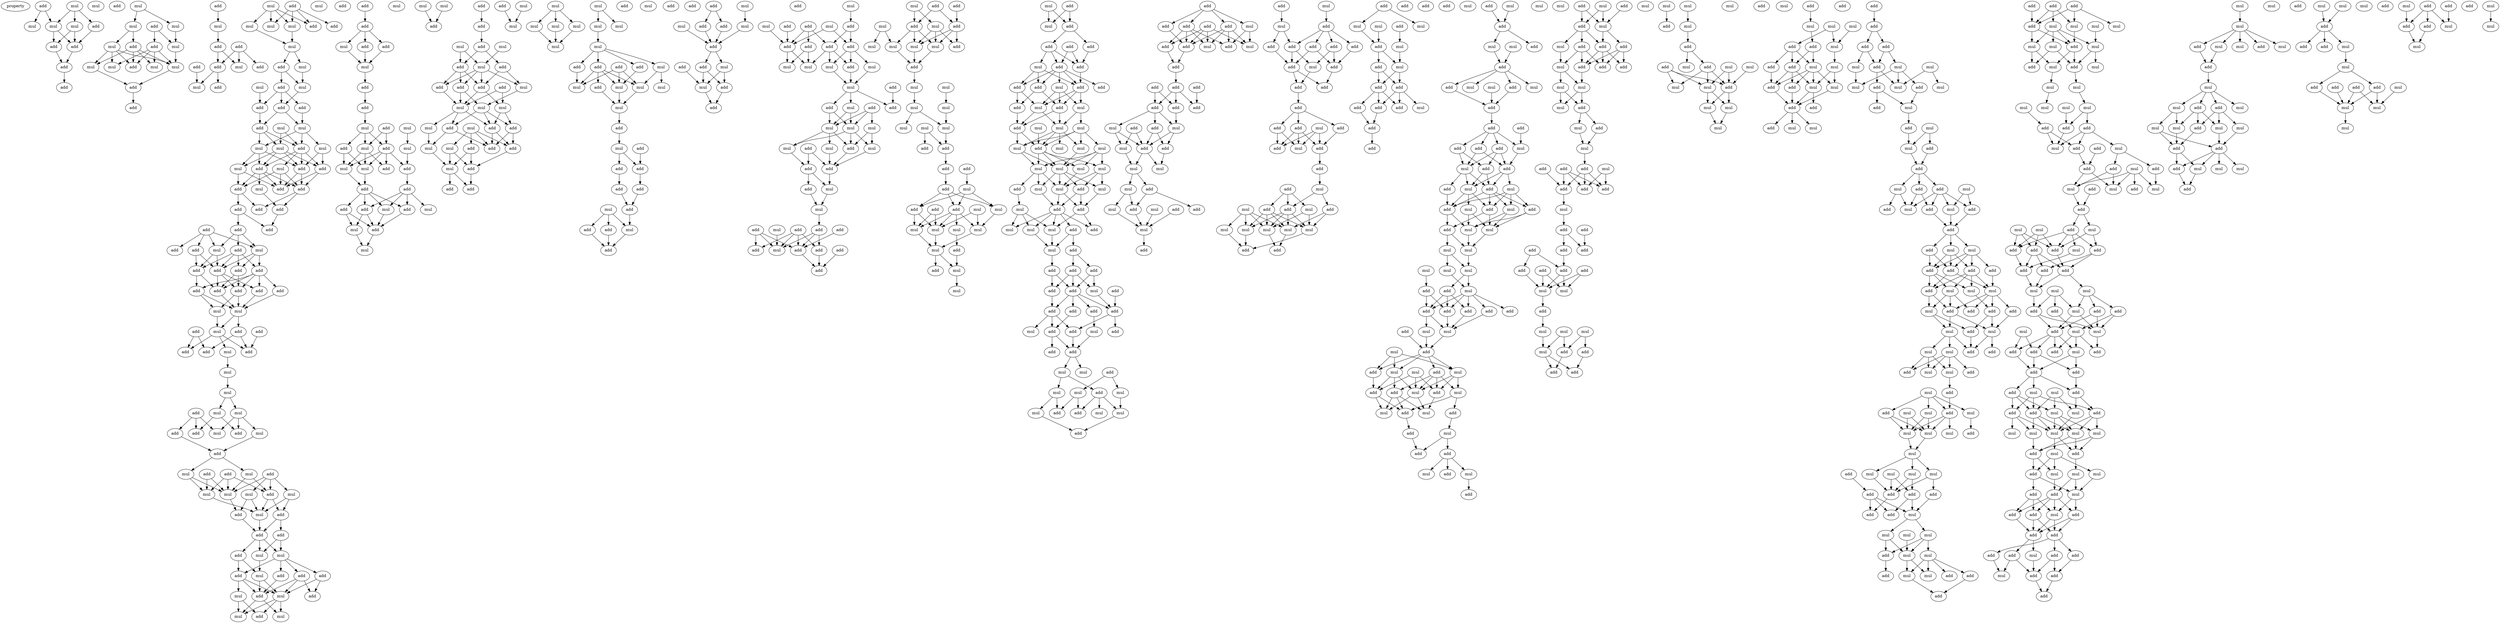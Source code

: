 digraph {
    node [fontcolor=black]
    property [mul=2,lf=1.8]
    0 [ label = add ];
    1 [ label = mul ];
    2 [ label = mul ];
    3 [ label = mul ];
    4 [ label = add ];
    5 [ label = mul ];
    6 [ label = mul ];
    7 [ label = add ];
    8 [ label = add ];
    9 [ label = add ];
    10 [ label = add ];
    11 [ label = add ];
    12 [ label = mul ];
    13 [ label = mul ];
    14 [ label = mul ];
    15 [ label = add ];
    16 [ label = mul ];
    17 [ label = add ];
    18 [ label = mul ];
    19 [ label = add ];
    20 [ label = mul ];
    21 [ label = mul ];
    22 [ label = mul ];
    23 [ label = add ];
    24 [ label = mul ];
    25 [ label = add ];
    26 [ label = add ];
    27 [ label = add ];
    28 [ label = mul ];
    29 [ label = add ];
    30 [ label = add ];
    31 [ label = add ];
    32 [ label = add ];
    33 [ label = add ];
    34 [ label = mul ];
    35 [ label = mul ];
    36 [ label = add ];
    37 [ label = mul ];
    38 [ label = add ];
    39 [ label = mul ];
    40 [ label = mul ];
    41 [ label = mul ];
    42 [ label = add ];
    43 [ label = add ];
    44 [ label = mul ];
    45 [ label = mul ];
    46 [ label = mul ];
    47 [ label = add ];
    48 [ label = add ];
    49 [ label = mul ];
    50 [ label = mul ];
    51 [ label = add ];
    52 [ label = add ];
    53 [ label = add ];
    54 [ label = add ];
    55 [ label = mul ];
    56 [ label = mul ];
    57 [ label = mul ];
    58 [ label = add ];
    59 [ label = mul ];
    60 [ label = mul ];
    61 [ label = mul ];
    62 [ label = add ];
    63 [ label = add ];
    64 [ label = add ];
    65 [ label = mul ];
    66 [ label = mul ];
    67 [ label = add ];
    68 [ label = add ];
    69 [ label = add ];
    70 [ label = add ];
    71 [ label = add ];
    72 [ label = add ];
    73 [ label = add ];
    74 [ label = add ];
    75 [ label = add ];
    76 [ label = mul ];
    77 [ label = mul ];
    78 [ label = add ];
    79 [ label = add ];
    80 [ label = add ];
    81 [ label = add ];
    82 [ label = add ];
    83 [ label = add ];
    84 [ label = add ];
    85 [ label = add ];
    86 [ label = add ];
    87 [ label = add ];
    88 [ label = add ];
    89 [ label = add ];
    90 [ label = mul ];
    91 [ label = mul ];
    92 [ label = mul ];
    93 [ label = add ];
    94 [ label = add ];
    95 [ label = add ];
    96 [ label = add ];
    97 [ label = add ];
    98 [ label = add ];
    99 [ label = mul ];
    100 [ label = mul ];
    101 [ label = mul ];
    102 [ label = add ];
    103 [ label = add ];
    104 [ label = mul ];
    105 [ label = mul ];
    106 [ label = add ];
    107 [ label = add ];
    108 [ label = mul ];
    109 [ label = add ];
    110 [ label = mul ];
    111 [ label = add ];
    112 [ label = add ];
    113 [ label = mul ];
    114 [ label = mul ];
    115 [ label = add ];
    116 [ label = add ];
    117 [ label = mul ];
    118 [ label = add ];
    119 [ label = mul ];
    120 [ label = mul ];
    121 [ label = mul ];
    122 [ label = add ];
    123 [ label = add ];
    124 [ label = mul ];
    125 [ label = add ];
    126 [ label = add ];
    127 [ label = mul ];
    128 [ label = add ];
    129 [ label = mul ];
    130 [ label = add ];
    131 [ label = add ];
    132 [ label = mul ];
    133 [ label = add ];
    134 [ label = add ];
    135 [ label = add ];
    136 [ label = mul ];
    137 [ label = add ];
    138 [ label = mul ];
    139 [ label = mul ];
    140 [ label = mul ];
    141 [ label = add ];
    142 [ label = add ];
    143 [ label = add ];
    144 [ label = mul ];
    145 [ label = add ];
    146 [ label = add ];
    147 [ label = mul ];
    148 [ label = add ];
    149 [ label = add ];
    150 [ label = add ];
    151 [ label = mul ];
    152 [ label = mul ];
    153 [ label = mul ];
    154 [ label = add ];
    155 [ label = add ];
    156 [ label = mul ];
    157 [ label = mul ];
    158 [ label = add ];
    159 [ label = mul ];
    160 [ label = add ];
    161 [ label = mul ];
    162 [ label = add ];
    163 [ label = add ];
    164 [ label = mul ];
    165 [ label = add ];
    166 [ label = add ];
    167 [ label = mul ];
    168 [ label = add ];
    169 [ label = mul ];
    170 [ label = add ];
    171 [ label = mul ];
    172 [ label = mul ];
    173 [ label = mul ];
    174 [ label = add ];
    175 [ label = add ];
    176 [ label = add ];
    177 [ label = add ];
    178 [ label = mul ];
    179 [ label = mul ];
    180 [ label = mul ];
    181 [ label = add ];
    182 [ label = add ];
    183 [ label = add ];
    184 [ label = add ];
    185 [ label = mul ];
    186 [ label = add ];
    187 [ label = add ];
    188 [ label = mul ];
    189 [ label = mul ];
    190 [ label = mul ];
    191 [ label = add ];
    192 [ label = mul ];
    193 [ label = add ];
    194 [ label = mul ];
    195 [ label = add ];
    196 [ label = mul ];
    197 [ label = add ];
    198 [ label = mul ];
    199 [ label = add ];
    200 [ label = add ];
    201 [ label = mul ];
    202 [ label = add ];
    203 [ label = add ];
    204 [ label = add ];
    205 [ label = mul ];
    206 [ label = add ];
    207 [ label = mul ];
    208 [ label = mul ];
    209 [ label = mul ];
    210 [ label = mul ];
    211 [ label = mul ];
    212 [ label = mul ];
    213 [ label = mul ];
    214 [ label = mul ];
    215 [ label = mul ];
    216 [ label = mul ];
    217 [ label = add ];
    218 [ label = mul ];
    219 [ label = add ];
    220 [ label = add ];
    221 [ label = add ];
    222 [ label = add ];
    223 [ label = mul ];
    224 [ label = mul ];
    225 [ label = mul ];
    226 [ label = mul ];
    227 [ label = mul ];
    228 [ label = add ];
    229 [ label = add ];
    230 [ label = mul ];
    231 [ label = add ];
    232 [ label = mul ];
    233 [ label = add ];
    234 [ label = add ];
    235 [ label = add ];
    236 [ label = add ];
    237 [ label = add ];
    238 [ label = add ];
    239 [ label = add ];
    240 [ label = mul ];
    241 [ label = add ];
    242 [ label = mul ];
    243 [ label = add ];
    244 [ label = add ];
    245 [ label = mul ];
    246 [ label = add ];
    247 [ label = mul ];
    248 [ label = add ];
    249 [ label = mul ];
    250 [ label = add ];
    251 [ label = add ];
    252 [ label = add ];
    253 [ label = add ];
    254 [ label = add ];
    255 [ label = mul ];
    256 [ label = mul ];
    257 [ label = add ];
    258 [ label = add ];
    259 [ label = mul ];
    260 [ label = mul ];
    261 [ label = add ];
    262 [ label = add ];
    263 [ label = add ];
    264 [ label = mul ];
    265 [ label = add ];
    266 [ label = add ];
    267 [ label = add ];
    268 [ label = add ];
    269 [ label = mul ];
    270 [ label = mul ];
    271 [ label = mul ];
    272 [ label = mul ];
    273 [ label = add ];
    274 [ label = mul ];
    275 [ label = add ];
    276 [ label = add ];
    277 [ label = add ];
    278 [ label = add ];
    279 [ label = mul ];
    280 [ label = mul ];
    281 [ label = mul ];
    282 [ label = mul ];
    283 [ label = mul ];
    284 [ label = add ];
    285 [ label = mul ];
    286 [ label = add ];
    287 [ label = mul ];
    288 [ label = add ];
    289 [ label = add ];
    290 [ label = add ];
    291 [ label = mul ];
    292 [ label = mul ];
    293 [ label = add ];
    294 [ label = add ];
    295 [ label = add ];
    296 [ label = mul ];
    297 [ label = add ];
    298 [ label = mul ];
    299 [ label = add ];
    300 [ label = add ];
    301 [ label = add ];
    302 [ label = add ];
    303 [ label = add ];
    304 [ label = mul ];
    305 [ label = add ];
    306 [ label = add ];
    307 [ label = mul ];
    308 [ label = mul ];
    309 [ label = add ];
    310 [ label = add ];
    311 [ label = mul ];
    312 [ label = mul ];
    313 [ label = add ];
    314 [ label = mul ];
    315 [ label = mul ];
    316 [ label = add ];
    317 [ label = mul ];
    318 [ label = mul ];
    319 [ label = mul ];
    320 [ label = mul ];
    321 [ label = mul ];
    322 [ label = mul ];
    323 [ label = mul ];
    324 [ label = add ];
    325 [ label = add ];
    326 [ label = add ];
    327 [ label = add ];
    328 [ label = add ];
    329 [ label = mul ];
    330 [ label = add ];
    331 [ label = add ];
    332 [ label = mul ];
    333 [ label = add ];
    334 [ label = mul ];
    335 [ label = mul ];
    336 [ label = mul ];
    337 [ label = mul ];
    338 [ label = mul ];
    339 [ label = mul ];
    340 [ label = add ];
    341 [ label = mul ];
    342 [ label = add ];
    343 [ label = add ];
    344 [ label = mul ];
    345 [ label = mul ];
    346 [ label = mul ];
    347 [ label = add ];
    348 [ label = add ];
    349 [ label = add ];
    350 [ label = add ];
    351 [ label = add ];
    352 [ label = add ];
    353 [ label = mul ];
    354 [ label = add ];
    355 [ label = mul ];
    356 [ label = add ];
    357 [ label = add ];
    358 [ label = add ];
    359 [ label = add ];
    360 [ label = mul ];
    361 [ label = mul ];
    362 [ label = add ];
    363 [ label = mul ];
    364 [ label = add ];
    365 [ label = mul ];
    366 [ label = mul ];
    367 [ label = mul ];
    368 [ label = mul ];
    369 [ label = mul ];
    370 [ label = mul ];
    371 [ label = add ];
    372 [ label = mul ];
    373 [ label = mul ];
    374 [ label = mul ];
    375 [ label = mul ];
    376 [ label = add ];
    377 [ label = add ];
    378 [ label = mul ];
    379 [ label = mul ];
    380 [ label = mul ];
    381 [ label = add ];
    382 [ label = add ];
    383 [ label = mul ];
    384 [ label = add ];
    385 [ label = mul ];
    386 [ label = mul ];
    387 [ label = mul ];
    388 [ label = add ];
    389 [ label = mul ];
    390 [ label = add ];
    391 [ label = add ];
    392 [ label = add ];
    393 [ label = add ];
    394 [ label = mul ];
    395 [ label = add ];
    396 [ label = add ];
    397 [ label = add ];
    398 [ label = add ];
    399 [ label = add ];
    400 [ label = add ];
    401 [ label = add ];
    402 [ label = mul ];
    403 [ label = add ];
    404 [ label = add ];
    405 [ label = add ];
    406 [ label = mul ];
    407 [ label = add ];
    408 [ label = add ];
    409 [ label = mul ];
    410 [ label = mul ];
    411 [ label = add ];
    412 [ label = add ];
    413 [ label = mul ];
    414 [ label = mul ];
    415 [ label = mul ];
    416 [ label = mul ];
    417 [ label = mul ];
    418 [ label = add ];
    419 [ label = mul ];
    420 [ label = add ];
    421 [ label = add ];
    422 [ label = add ];
    423 [ label = add ];
    424 [ label = add ];
    425 [ label = add ];
    426 [ label = add ];
    427 [ label = mul ];
    428 [ label = add ];
    429 [ label = add ];
    430 [ label = mul ];
    431 [ label = add ];
    432 [ label = mul ];
    433 [ label = add ];
    434 [ label = add ];
    435 [ label = add ];
    436 [ label = add ];
    437 [ label = add ];
    438 [ label = add ];
    439 [ label = add ];
    440 [ label = mul ];
    441 [ label = add ];
    442 [ label = add ];
    443 [ label = mul ];
    444 [ label = mul ];
    445 [ label = add ];
    446 [ label = add ];
    447 [ label = mul ];
    448 [ label = mul ];
    449 [ label = mul ];
    450 [ label = add ];
    451 [ label = mul ];
    452 [ label = add ];
    453 [ label = mul ];
    454 [ label = add ];
    455 [ label = add ];
    456 [ label = mul ];
    457 [ label = add ];
    458 [ label = mul ];
    459 [ label = add ];
    460 [ label = add ];
    461 [ label = mul ];
    462 [ label = add ];
    463 [ label = add ];
    464 [ label = add ];
    465 [ label = add ];
    466 [ label = add ];
    467 [ label = add ];
    468 [ label = mul ];
    469 [ label = add ];
    470 [ label = add ];
    471 [ label = add ];
    472 [ label = add ];
    473 [ label = mul ];
    474 [ label = add ];
    475 [ label = add ];
    476 [ label = add ];
    477 [ label = add ];
    478 [ label = add ];
    479 [ label = mul ];
    480 [ label = add ];
    481 [ label = add ];
    482 [ label = mul ];
    483 [ label = mul ];
    484 [ label = add ];
    485 [ label = add ];
    486 [ label = add ];
    487 [ label = mul ];
    488 [ label = mul ];
    489 [ label = mul ];
    490 [ label = mul ];
    491 [ label = mul ];
    492 [ label = mul ];
    493 [ label = add ];
    494 [ label = add ];
    495 [ label = add ];
    496 [ label = add ];
    497 [ label = mul ];
    498 [ label = mul ];
    499 [ label = mul ];
    500 [ label = add ];
    501 [ label = mul ];
    502 [ label = add ];
    503 [ label = add ];
    504 [ label = mul ];
    505 [ label = add ];
    506 [ label = add ];
    507 [ label = mul ];
    508 [ label = add ];
    509 [ label = add ];
    510 [ label = add ];
    511 [ label = add ];
    512 [ label = add ];
    513 [ label = add ];
    514 [ label = add ];
    515 [ label = mul ];
    516 [ label = add ];
    517 [ label = mul ];
    518 [ label = add ];
    519 [ label = mul ];
    520 [ label = add ];
    521 [ label = mul ];
    522 [ label = mul ];
    523 [ label = add ];
    524 [ label = add ];
    525 [ label = mul ];
    526 [ label = add ];
    527 [ label = mul ];
    528 [ label = mul ];
    529 [ label = add ];
    530 [ label = add ];
    531 [ label = add ];
    532 [ label = add ];
    533 [ label = add ];
    534 [ label = add ];
    535 [ label = mul ];
    536 [ label = mul ];
    537 [ label = add ];
    538 [ label = add ];
    539 [ label = mul ];
    540 [ label = mul ];
    541 [ label = add ];
    542 [ label = add ];
    543 [ label = add ];
    544 [ label = mul ];
    545 [ label = add ];
    546 [ label = mul ];
    547 [ label = add ];
    548 [ label = mul ];
    549 [ label = add ];
    550 [ label = mul ];
    551 [ label = mul ];
    552 [ label = mul ];
    553 [ label = mul ];
    554 [ label = mul ];
    555 [ label = mul ];
    556 [ label = add ];
    557 [ label = add ];
    558 [ label = mul ];
    559 [ label = add ];
    560 [ label = add ];
    561 [ label = add ];
    562 [ label = add ];
    563 [ label = add ];
    564 [ label = add ];
    565 [ label = mul ];
    566 [ label = mul ];
    567 [ label = add ];
    568 [ label = mul ];
    569 [ label = add ];
    570 [ label = add ];
    571 [ label = mul ];
    572 [ label = mul ];
    573 [ label = mul ];
    574 [ label = add ];
    575 [ label = mul ];
    576 [ label = mul ];
    577 [ label = add ];
    578 [ label = add ];
    579 [ label = mul ];
    580 [ label = mul ];
    581 [ label = add ];
    582 [ label = add ];
    583 [ label = mul ];
    584 [ label = add ];
    585 [ label = add ];
    586 [ label = add ];
    587 [ label = mul ];
    588 [ label = add ];
    589 [ label = mul ];
    590 [ label = mul ];
    591 [ label = add ];
    592 [ label = add ];
    593 [ label = mul ];
    594 [ label = add ];
    595 [ label = mul ];
    596 [ label = add ];
    597 [ label = add ];
    598 [ label = mul ];
    599 [ label = add ];
    600 [ label = add ];
    601 [ label = add ];
    602 [ label = add ];
    603 [ label = mul ];
    604 [ label = add ];
    605 [ label = mul ];
    606 [ label = mul ];
    607 [ label = mul ];
    608 [ label = add ];
    609 [ label = mul ];
    610 [ label = add ];
    611 [ label = mul ];
    612 [ label = mul ];
    613 [ label = add ];
    614 [ label = add ];
    615 [ label = add ];
    616 [ label = add ];
    617 [ label = add ];
    618 [ label = add ];
    619 [ label = mul ];
    620 [ label = add ];
    621 [ label = add ];
    622 [ label = add ];
    623 [ label = add ];
    624 [ label = add ];
    625 [ label = add ];
    626 [ label = add ];
    627 [ label = add ];
    628 [ label = add ];
    629 [ label = mul ];
    630 [ label = mul ];
    631 [ label = add ];
    632 [ label = mul ];
    633 [ label = mul ];
    634 [ label = mul ];
    635 [ label = mul ];
    636 [ label = mul ];
    637 [ label = add ];
    638 [ label = add ];
    639 [ label = add ];
    640 [ label = add ];
    641 [ label = mul ];
    642 [ label = add ];
    643 [ label = mul ];
    644 [ label = mul ];
    645 [ label = mul ];
    646 [ label = add ];
    647 [ label = mul ];
    648 [ label = add ];
    649 [ label = add ];
    650 [ label = mul ];
    651 [ label = mul ];
    652 [ label = mul ];
    653 [ label = add ];
    654 [ label = mul ];
    655 [ label = mul ];
    656 [ label = mul ];
    657 [ label = mul ];
    658 [ label = add ];
    659 [ label = mul ];
    660 [ label = add ];
    661 [ label = mul ];
    662 [ label = mul ];
    663 [ label = mul ];
    664 [ label = add ];
    665 [ label = mul ];
    666 [ label = add ];
    667 [ label = add ];
    668 [ label = add ];
    669 [ label = add ];
    670 [ label = mul ];
    671 [ label = mul ];
    672 [ label = mul ];
    673 [ label = add ];
    674 [ label = add ];
    675 [ label = mul ];
    676 [ label = add ];
    677 [ label = add ];
    678 [ label = add ];
    679 [ label = mul ];
    680 [ label = mul ];
    681 [ label = add ];
    682 [ label = add ];
    683 [ label = add ];
    684 [ label = add ];
    685 [ label = mul ];
    686 [ label = add ];
    687 [ label = mul ];
    688 [ label = mul ];
    689 [ label = add ];
    690 [ label = mul ];
    691 [ label = mul ];
    692 [ label = mul ];
    693 [ label = add ];
    694 [ label = mul ];
    695 [ label = add ];
    696 [ label = add ];
    697 [ label = mul ];
    698 [ label = add ];
    699 [ label = mul ];
    700 [ label = add ];
    701 [ label = mul ];
    702 [ label = mul ];
    703 [ label = add ];
    704 [ label = add ];
    705 [ label = add ];
    706 [ label = mul ];
    707 [ label = add ];
    708 [ label = mul ];
    709 [ label = add ];
    710 [ label = add ];
    711 [ label = mul ];
    712 [ label = add ];
    713 [ label = mul ];
    714 [ label = add ];
    715 [ label = add ];
    716 [ label = add ];
    717 [ label = add ];
    718 [ label = mul ];
    719 [ label = add ];
    720 [ label = mul ];
    721 [ label = mul ];
    722 [ label = add ];
    723 [ label = mul ];
    724 [ label = add ];
    725 [ label = add ];
    726 [ label = add ];
    727 [ label = mul ];
    728 [ label = add ];
    729 [ label = mul ];
    730 [ label = add ];
    731 [ label = add ];
    732 [ label = mul ];
    733 [ label = mul ];
    734 [ label = mul ];
    735 [ label = add ];
    736 [ label = add ];
    737 [ label = mul ];
    738 [ label = add ];
    739 [ label = mul ];
    740 [ label = add ];
    741 [ label = mul ];
    742 [ label = mul ];
    743 [ label = add ];
    744 [ label = mul ];
    745 [ label = mul ];
    746 [ label = mul ];
    747 [ label = mul ];
    748 [ label = add ];
    749 [ label = mul ];
    750 [ label = add ];
    751 [ label = mul ];
    752 [ label = mul ];
    753 [ label = mul ];
    754 [ label = mul ];
    755 [ label = add ];
    756 [ label = add ];
    757 [ label = add ];
    758 [ label = add ];
    759 [ label = mul ];
    760 [ label = add ];
    761 [ label = add ];
    762 [ label = mul ];
    763 [ label = mul ];
    764 [ label = mul ];
    765 [ label = add ];
    766 [ label = mul ];
    767 [ label = mul ];
    768 [ label = add ];
    769 [ label = mul ];
    770 [ label = mul ];
    771 [ label = add ];
    772 [ label = add ];
    773 [ label = add ];
    774 [ label = add ];
    775 [ label = add ];
    776 [ label = add ];
    777 [ label = mul ];
    778 [ label = add ];
    779 [ label = mul ];
    780 [ label = mul ];
    781 [ label = mul ];
    782 [ label = mul ];
    783 [ label = add ];
    784 [ label = mul ];
    785 [ label = mul ];
    786 [ label = mul ];
    787 [ label = add ];
    788 [ label = add ];
    789 [ label = mul ];
    790 [ label = mul ];
    791 [ label = mul ];
    792 [ label = mul ];
    793 [ label = mul ];
    794 [ label = mul ];
    795 [ label = mul ];
    796 [ label = add ];
    797 [ label = add ];
    798 [ label = add ];
    799 [ label = add ];
    800 [ label = mul ];
    801 [ label = add ];
    802 [ label = mul ];
    803 [ label = add ];
    804 [ label = add ];
    805 [ label = add ];
    806 [ label = mul ];
    807 [ label = mul ];
    808 [ label = add ];
    809 [ label = mul ];
    810 [ label = mul ];
    811 [ label = add ];
    812 [ label = add ];
    813 [ label = add ];
    814 [ label = mul ];
    815 [ label = mul ];
    816 [ label = mul ];
    817 [ label = add ];
    818 [ label = mul ];
    819 [ label = add ];
    820 [ label = add ];
    821 [ label = add ];
    822 [ label = add ];
    823 [ label = add ];
    824 [ label = add ];
    825 [ label = mul ];
    826 [ label = mul ];
    827 [ label = mul ];
    828 [ label = add ];
    829 [ label = mul ];
    830 [ label = add ];
    831 [ label = add ];
    832 [ label = add ];
    833 [ label = mul ];
    834 [ label = mul ];
    835 [ label = add ];
    836 [ label = mul ];
    837 [ label = add ];
    838 [ label = mul ];
    839 [ label = add ];
    840 [ label = add ];
    841 [ label = add ];
    842 [ label = add ];
    843 [ label = add ];
    844 [ label = add ];
    845 [ label = mul ];
    846 [ label = add ];
    847 [ label = mul ];
    848 [ label = add ];
    849 [ label = add ];
    850 [ label = mul ];
    851 [ label = add ];
    852 [ label = mul ];
    853 [ label = mul ];
    854 [ label = mul ];
    855 [ label = mul ];
    856 [ label = mul ];
    857 [ label = mul ];
    858 [ label = mul ];
    859 [ label = add ];
    860 [ label = add ];
    861 [ label = mul ];
    862 [ label = mul ];
    863 [ label = add ];
    864 [ label = mul ];
    865 [ label = add ];
    866 [ label = mul ];
    867 [ label = add ];
    868 [ label = add ];
    869 [ label = add ];
    870 [ label = mul ];
    871 [ label = add ];
    872 [ label = add ];
    873 [ label = add ];
    874 [ label = mul ];
    875 [ label = add ];
    876 [ label = add ];
    877 [ label = add ];
    878 [ label = add ];
    879 [ label = add ];
    880 [ label = mul ];
    881 [ label = add ];
    882 [ label = mul ];
    883 [ label = add ];
    884 [ label = mul ];
    885 [ label = mul ];
    886 [ label = mul ];
    887 [ label = mul ];
    888 [ label = add ];
    889 [ label = add ];
    890 [ label = mul ];
    891 [ label = add ];
    892 [ label = mul ];
    893 [ label = add ];
    894 [ label = mul ];
    895 [ label = mul ];
    896 [ label = add ];
    897 [ label = mul ];
    898 [ label = mul ];
    899 [ label = mul ];
    900 [ label = mul ];
    901 [ label = add ];
    902 [ label = add ];
    903 [ label = add ];
    904 [ label = mul ];
    905 [ label = mul ];
    906 [ label = mul ];
    907 [ label = add ];
    908 [ label = add ];
    909 [ label = add ];
    910 [ label = mul ];
    911 [ label = mul ];
    912 [ label = mul ];
    913 [ label = add ];
    914 [ label = add ];
    915 [ label = add ];
    916 [ label = mul ];
    917 [ label = mul ];
    918 [ label = add ];
    919 [ label = add ];
    920 [ label = add ];
    921 [ label = add ];
    922 [ label = mul ];
    923 [ label = mul ];
    924 [ label = mul ];
    925 [ label = mul ];
    926 [ label = add ];
    927 [ label = mul ];
    928 [ label = add ];
    929 [ label = add ];
    930 [ label = mul ];
    931 [ label = add ];
    932 [ label = mul ];
    933 [ label = mul ];
    934 [ label = add ];
    935 [ label = add ];
    936 [ label = mul ];
    0 -> 2 [ name = 0 ];
    0 -> 5 [ name = 1 ];
    1 -> 4 [ name = 2 ];
    1 -> 5 [ name = 3 ];
    1 -> 6 [ name = 4 ];
    4 -> 8 [ name = 5 ];
    5 -> 7 [ name = 6 ];
    5 -> 8 [ name = 7 ];
    6 -> 7 [ name = 8 ];
    6 -> 8 [ name = 9 ];
    7 -> 9 [ name = 10 ];
    8 -> 9 [ name = 11 ];
    9 -> 11 [ name = 12 ];
    12 -> 13 [ name = 13 ];
    12 -> 14 [ name = 14 ];
    13 -> 16 [ name = 15 ];
    13 -> 17 [ name = 16 ];
    14 -> 18 [ name = 17 ];
    15 -> 18 [ name = 18 ];
    15 -> 19 [ name = 19 ];
    16 -> 21 [ name = 20 ];
    16 -> 22 [ name = 21 ];
    16 -> 23 [ name = 22 ];
    16 -> 24 [ name = 23 ];
    17 -> 20 [ name = 24 ];
    17 -> 22 [ name = 25 ];
    17 -> 23 [ name = 26 ];
    17 -> 24 [ name = 27 ];
    18 -> 24 [ name = 28 ];
    19 -> 20 [ name = 29 ];
    19 -> 21 [ name = 30 ];
    19 -> 23 [ name = 31 ];
    19 -> 24 [ name = 32 ];
    22 -> 25 [ name = 33 ];
    24 -> 25 [ name = 34 ];
    25 -> 27 [ name = 35 ];
    26 -> 28 [ name = 36 ];
    28 -> 29 [ name = 37 ];
    29 -> 32 [ name = 38 ];
    29 -> 34 [ name = 39 ];
    30 -> 32 [ name = 40 ];
    30 -> 33 [ name = 41 ];
    30 -> 34 [ name = 42 ];
    31 -> 35 [ name = 43 ];
    32 -> 35 [ name = 44 ];
    32 -> 36 [ name = 45 ];
    37 -> 39 [ name = 46 ];
    37 -> 40 [ name = 47 ];
    37 -> 41 [ name = 48 ];
    37 -> 42 [ name = 49 ];
    38 -> 40 [ name = 50 ];
    38 -> 41 [ name = 51 ];
    38 -> 42 [ name = 52 ];
    38 -> 43 [ name = 53 ];
    39 -> 44 [ name = 54 ];
    41 -> 44 [ name = 55 ];
    44 -> 46 [ name = 56 ];
    44 -> 47 [ name = 57 ];
    46 -> 50 [ name = 58 ];
    47 -> 48 [ name = 59 ];
    47 -> 50 [ name = 60 ];
    48 -> 51 [ name = 61 ];
    48 -> 52 [ name = 62 ];
    48 -> 53 [ name = 63 ];
    49 -> 51 [ name = 64 ];
    50 -> 53 [ name = 65 ];
    51 -> 54 [ name = 66 ];
    52 -> 56 [ name = 67 ];
    53 -> 54 [ name = 68 ];
    53 -> 56 [ name = 69 ];
    54 -> 58 [ name = 70 ];
    54 -> 59 [ name = 71 ];
    54 -> 60 [ name = 72 ];
    55 -> 58 [ name = 73 ];
    55 -> 60 [ name = 74 ];
    56 -> 57 [ name = 75 ];
    56 -> 58 [ name = 76 ];
    56 -> 59 [ name = 77 ];
    57 -> 63 [ name = 78 ];
    57 -> 64 [ name = 79 ];
    58 -> 62 [ name = 80 ];
    58 -> 63 [ name = 81 ];
    58 -> 64 [ name = 82 ];
    58 -> 65 [ name = 83 ];
    59 -> 61 [ name = 84 ];
    59 -> 62 [ name = 85 ];
    59 -> 64 [ name = 86 ];
    60 -> 61 [ name = 87 ];
    60 -> 62 [ name = 88 ];
    60 -> 63 [ name = 89 ];
    60 -> 64 [ name = 90 ];
    61 -> 68 [ name = 91 ];
    61 -> 69 [ name = 92 ];
    62 -> 66 [ name = 93 ];
    62 -> 67 [ name = 94 ];
    62 -> 68 [ name = 95 ];
    62 -> 69 [ name = 96 ];
    63 -> 67 [ name = 97 ];
    63 -> 68 [ name = 98 ];
    64 -> 67 [ name = 99 ];
    64 -> 68 [ name = 100 ];
    65 -> 67 [ name = 101 ];
    65 -> 68 [ name = 102 ];
    65 -> 69 [ name = 103 ];
    66 -> 71 [ name = 104 ];
    67 -> 71 [ name = 105 ];
    67 -> 72 [ name = 106 ];
    69 -> 70 [ name = 107 ];
    69 -> 72 [ name = 108 ];
    70 -> 74 [ name = 109 ];
    70 -> 75 [ name = 110 ];
    71 -> 75 [ name = 111 ];
    73 -> 76 [ name = 112 ];
    73 -> 77 [ name = 113 ];
    73 -> 78 [ name = 114 ];
    73 -> 79 [ name = 115 ];
    74 -> 76 [ name = 116 ];
    74 -> 77 [ name = 117 ];
    74 -> 80 [ name = 118 ];
    76 -> 81 [ name = 119 ];
    76 -> 84 [ name = 120 ];
    77 -> 81 [ name = 121 ];
    77 -> 82 [ name = 122 ];
    77 -> 83 [ name = 123 ];
    79 -> 81 [ name = 124 ];
    79 -> 84 [ name = 125 ];
    80 -> 81 [ name = 126 ];
    80 -> 82 [ name = 127 ];
    80 -> 83 [ name = 128 ];
    80 -> 84 [ name = 129 ];
    81 -> 85 [ name = 130 ];
    81 -> 87 [ name = 131 ];
    81 -> 88 [ name = 132 ];
    82 -> 85 [ name = 133 ];
    82 -> 86 [ name = 134 ];
    82 -> 87 [ name = 135 ];
    82 -> 88 [ name = 136 ];
    82 -> 89 [ name = 137 ];
    83 -> 85 [ name = 138 ];
    83 -> 88 [ name = 139 ];
    84 -> 85 [ name = 140 ];
    84 -> 89 [ name = 141 ];
    85 -> 91 [ name = 142 ];
    86 -> 91 [ name = 143 ];
    87 -> 91 [ name = 144 ];
    88 -> 90 [ name = 145 ];
    88 -> 91 [ name = 146 ];
    89 -> 90 [ name = 147 ];
    89 -> 91 [ name = 148 ];
    90 -> 92 [ name = 149 ];
    91 -> 92 [ name = 150 ];
    91 -> 95 [ name = 151 ];
    92 -> 96 [ name = 152 ];
    92 -> 98 [ name = 153 ];
    92 -> 99 [ name = 154 ];
    93 -> 96 [ name = 155 ];
    93 -> 97 [ name = 156 ];
    94 -> 98 [ name = 157 ];
    95 -> 97 [ name = 158 ];
    95 -> 98 [ name = 159 ];
    99 -> 100 [ name = 160 ];
    100 -> 101 [ name = 161 ];
    101 -> 104 [ name = 162 ];
    101 -> 105 [ name = 163 ];
    103 -> 107 [ name = 164 ];
    103 -> 108 [ name = 165 ];
    103 -> 109 [ name = 166 ];
    104 -> 106 [ name = 167 ];
    104 -> 108 [ name = 168 ];
    104 -> 110 [ name = 169 ];
    105 -> 106 [ name = 170 ];
    105 -> 107 [ name = 171 ];
    109 -> 111 [ name = 172 ];
    110 -> 111 [ name = 173 ];
    111 -> 113 [ name = 174 ];
    111 -> 114 [ name = 175 ];
    112 -> 117 [ name = 176 ];
    112 -> 118 [ name = 177 ];
    112 -> 119 [ name = 178 ];
    112 -> 121 [ name = 179 ];
    113 -> 117 [ name = 180 ];
    113 -> 120 [ name = 181 ];
    114 -> 117 [ name = 182 ];
    114 -> 118 [ name = 183 ];
    115 -> 117 [ name = 184 ];
    115 -> 118 [ name = 185 ];
    115 -> 120 [ name = 186 ];
    116 -> 117 [ name = 187 ];
    116 -> 120 [ name = 188 ];
    117 -> 122 [ name = 189 ];
    118 -> 123 [ name = 190 ];
    118 -> 124 [ name = 191 ];
    119 -> 123 [ name = 192 ];
    119 -> 124 [ name = 193 ];
    120 -> 124 [ name = 194 ];
    121 -> 122 [ name = 195 ];
    121 -> 124 [ name = 196 ];
    122 -> 126 [ name = 197 ];
    123 -> 125 [ name = 198 ];
    123 -> 126 [ name = 199 ];
    124 -> 126 [ name = 200 ];
    125 -> 127 [ name = 201 ];
    125 -> 129 [ name = 202 ];
    126 -> 127 [ name = 203 ];
    126 -> 128 [ name = 204 ];
    126 -> 129 [ name = 205 ];
    127 -> 132 [ name = 206 ];
    128 -> 132 [ name = 207 ];
    128 -> 133 [ name = 208 ];
    129 -> 130 [ name = 209 ];
    129 -> 131 [ name = 210 ];
    129 -> 133 [ name = 211 ];
    129 -> 134 [ name = 212 ];
    130 -> 135 [ name = 213 ];
    130 -> 137 [ name = 214 ];
    130 -> 138 [ name = 215 ];
    131 -> 135 [ name = 216 ];
    131 -> 138 [ name = 217 ];
    132 -> 137 [ name = 218 ];
    132 -> 138 [ name = 219 ];
    133 -> 136 [ name = 220 ];
    133 -> 137 [ name = 221 ];
    133 -> 138 [ name = 222 ];
    134 -> 137 [ name = 223 ];
    136 -> 139 [ name = 224 ];
    136 -> 141 [ name = 225 ];
    137 -> 139 [ name = 226 ];
    137 -> 140 [ name = 227 ];
    138 -> 139 [ name = 228 ];
    138 -> 140 [ name = 229 ];
    138 -> 141 [ name = 230 ];
    142 -> 143 [ name = 231 ];
    143 -> 144 [ name = 232 ];
    143 -> 145 [ name = 233 ];
    143 -> 146 [ name = 234 ];
    144 -> 147 [ name = 235 ];
    145 -> 147 [ name = 236 ];
    146 -> 147 [ name = 237 ];
    147 -> 148 [ name = 238 ];
    148 -> 149 [ name = 239 ];
    149 -> 151 [ name = 240 ];
    150 -> 153 [ name = 241 ];
    150 -> 154 [ name = 242 ];
    151 -> 153 [ name = 243 ];
    151 -> 154 [ name = 244 ];
    151 -> 155 [ name = 245 ];
    152 -> 156 [ name = 246 ];
    153 -> 159 [ name = 247 ];
    153 -> 160 [ name = 248 ];
    153 -> 161 [ name = 249 ];
    154 -> 158 [ name = 250 ];
    154 -> 159 [ name = 251 ];
    154 -> 160 [ name = 252 ];
    154 -> 161 [ name = 253 ];
    155 -> 159 [ name = 254 ];
    155 -> 161 [ name = 255 ];
    156 -> 158 [ name = 256 ];
    158 -> 163 [ name = 257 ];
    159 -> 162 [ name = 258 ];
    161 -> 162 [ name = 259 ];
    162 -> 164 [ name = 260 ];
    162 -> 165 [ name = 261 ];
    162 -> 166 [ name = 262 ];
    162 -> 168 [ name = 263 ];
    163 -> 164 [ name = 264 ];
    163 -> 165 [ name = 265 ];
    163 -> 167 [ name = 266 ];
    163 -> 168 [ name = 267 ];
    164 -> 170 [ name = 268 ];
    165 -> 169 [ name = 269 ];
    165 -> 170 [ name = 270 ];
    166 -> 169 [ name = 271 ];
    166 -> 170 [ name = 272 ];
    168 -> 170 [ name = 273 ];
    169 -> 171 [ name = 274 ];
    170 -> 171 [ name = 275 ];
    172 -> 174 [ name = 276 ];
    173 -> 174 [ name = 277 ];
    175 -> 176 [ name = 278 ];
    176 -> 177 [ name = 279 ];
    177 -> 181 [ name = 280 ];
    177 -> 182 [ name = 281 ];
    178 -> 180 [ name = 282 ];
    178 -> 181 [ name = 283 ];
    179 -> 180 [ name = 284 ];
    180 -> 184 [ name = 285 ];
    180 -> 185 [ name = 286 ];
    180 -> 186 [ name = 287 ];
    180 -> 187 [ name = 288 ];
    181 -> 184 [ name = 289 ];
    181 -> 186 [ name = 290 ];
    181 -> 187 [ name = 291 ];
    182 -> 185 [ name = 292 ];
    182 -> 187 [ name = 293 ];
    183 -> 188 [ name = 294 ];
    183 -> 189 [ name = 295 ];
    184 -> 189 [ name = 296 ];
    185 -> 190 [ name = 297 ];
    186 -> 189 [ name = 298 ];
    186 -> 190 [ name = 299 ];
    187 -> 188 [ name = 300 ];
    187 -> 189 [ name = 301 ];
    188 -> 191 [ name = 302 ];
    188 -> 195 [ name = 303 ];
    189 -> 191 [ name = 304 ];
    189 -> 193 [ name = 305 ];
    189 -> 194 [ name = 306 ];
    190 -> 191 [ name = 307 ];
    190 -> 193 [ name = 308 ];
    190 -> 195 [ name = 309 ];
    191 -> 199 [ name = 310 ];
    191 -> 200 [ name = 311 ];
    192 -> 196 [ name = 312 ];
    192 -> 197 [ name = 313 ];
    192 -> 199 [ name = 314 ];
    192 -> 200 [ name = 315 ];
    193 -> 198 [ name = 316 ];
    193 -> 200 [ name = 317 ];
    194 -> 198 [ name = 318 ];
    195 -> 199 [ name = 319 ];
    195 -> 200 [ name = 320 ];
    196 -> 201 [ name = 321 ];
    196 -> 202 [ name = 322 ];
    197 -> 201 [ name = 323 ];
    197 -> 202 [ name = 324 ];
    198 -> 201 [ name = 325 ];
    199 -> 202 [ name = 326 ];
    201 -> 203 [ name = 327 ];
    201 -> 206 [ name = 328 ];
    202 -> 206 [ name = 329 ];
    204 -> 207 [ name = 330 ];
    205 -> 207 [ name = 331 ];
    208 -> 209 [ name = 332 ];
    208 -> 210 [ name = 333 ];
    208 -> 211 [ name = 334 ];
    209 -> 214 [ name = 335 ];
    210 -> 214 [ name = 336 ];
    211 -> 214 [ name = 337 ];
    212 -> 213 [ name = 338 ];
    212 -> 215 [ name = 339 ];
    213 -> 216 [ name = 340 ];
    216 -> 218 [ name = 341 ];
    216 -> 219 [ name = 342 ];
    216 -> 220 [ name = 343 ];
    216 -> 221 [ name = 344 ];
    217 -> 223 [ name = 345 ];
    217 -> 224 [ name = 346 ];
    217 -> 226 [ name = 347 ];
    218 -> 225 [ name = 348 ];
    218 -> 226 [ name = 349 ];
    219 -> 224 [ name = 350 ];
    220 -> 223 [ name = 351 ];
    221 -> 222 [ name = 352 ];
    221 -> 223 [ name = 353 ];
    221 -> 224 [ name = 354 ];
    221 -> 226 [ name = 355 ];
    222 -> 227 [ name = 356 ];
    224 -> 227 [ name = 357 ];
    226 -> 227 [ name = 358 ];
    227 -> 229 [ name = 359 ];
    229 -> 232 [ name = 360 ];
    231 -> 234 [ name = 361 ];
    232 -> 233 [ name = 362 ];
    232 -> 234 [ name = 363 ];
    233 -> 237 [ name = 364 ];
    234 -> 238 [ name = 365 ];
    237 -> 239 [ name = 366 ];
    238 -> 239 [ name = 367 ];
    239 -> 242 [ name = 368 ];
    240 -> 241 [ name = 369 ];
    240 -> 242 [ name = 370 ];
    240 -> 243 [ name = 371 ];
    241 -> 244 [ name = 372 ];
    242 -> 244 [ name = 373 ];
    243 -> 244 [ name = 374 ];
    245 -> 249 [ name = 375 ];
    246 -> 248 [ name = 376 ];
    246 -> 250 [ name = 377 ];
    247 -> 252 [ name = 378 ];
    248 -> 252 [ name = 379 ];
    249 -> 252 [ name = 380 ];
    250 -> 252 [ name = 381 ];
    252 -> 254 [ name = 382 ];
    252 -> 255 [ name = 383 ];
    253 -> 256 [ name = 384 ];
    254 -> 256 [ name = 385 ];
    254 -> 257 [ name = 386 ];
    255 -> 256 [ name = 387 ];
    255 -> 257 [ name = 388 ];
    256 -> 258 [ name = 389 ];
    257 -> 258 [ name = 390 ];
    259 -> 261 [ name = 391 ];
    260 -> 266 [ name = 392 ];
    261 -> 265 [ name = 393 ];
    261 -> 267 [ name = 394 ];
    262 -> 265 [ name = 395 ];
    262 -> 266 [ name = 396 ];
    262 -> 268 [ name = 397 ];
    263 -> 266 [ name = 398 ];
    264 -> 266 [ name = 399 ];
    264 -> 267 [ name = 400 ];
    265 -> 269 [ name = 401 ];
    265 -> 272 [ name = 402 ];
    265 -> 273 [ name = 403 ];
    266 -> 269 [ name = 404 ];
    266 -> 270 [ name = 405 ];
    267 -> 271 [ name = 406 ];
    267 -> 272 [ name = 407 ];
    267 -> 273 [ name = 408 ];
    268 -> 269 [ name = 409 ];
    268 -> 270 [ name = 410 ];
    271 -> 274 [ name = 411 ];
    272 -> 274 [ name = 412 ];
    273 -> 274 [ name = 413 ];
    274 -> 277 [ name = 414 ];
    274 -> 278 [ name = 415 ];
    274 -> 279 [ name = 416 ];
    275 -> 278 [ name = 417 ];
    276 -> 280 [ name = 418 ];
    276 -> 281 [ name = 419 ];
    276 -> 282 [ name = 420 ];
    277 -> 280 [ name = 421 ];
    277 -> 281 [ name = 422 ];
    279 -> 280 [ name = 423 ];
    279 -> 281 [ name = 424 ];
    280 -> 283 [ name = 425 ];
    280 -> 284 [ name = 426 ];
    280 -> 285 [ name = 427 ];
    281 -> 283 [ name = 428 ];
    281 -> 284 [ name = 429 ];
    281 -> 287 [ name = 430 ];
    282 -> 284 [ name = 431 ];
    282 -> 287 [ name = 432 ];
    283 -> 289 [ name = 433 ];
    284 -> 288 [ name = 434 ];
    285 -> 288 [ name = 435 ];
    286 -> 288 [ name = 436 ];
    286 -> 289 [ name = 437 ];
    287 -> 288 [ name = 438 ];
    288 -> 291 [ name = 439 ];
    289 -> 290 [ name = 440 ];
    289 -> 291 [ name = 441 ];
    290 -> 292 [ name = 442 ];
    291 -> 292 [ name = 443 ];
    292 -> 294 [ name = 444 ];
    293 -> 298 [ name = 445 ];
    293 -> 299 [ name = 446 ];
    293 -> 300 [ name = 447 ];
    293 -> 302 [ name = 448 ];
    294 -> 298 [ name = 449 ];
    294 -> 300 [ name = 450 ];
    294 -> 302 [ name = 451 ];
    295 -> 298 [ name = 452 ];
    295 -> 299 [ name = 453 ];
    295 -> 300 [ name = 454 ];
    296 -> 298 [ name = 455 ];
    297 -> 300 [ name = 456 ];
    300 -> 303 [ name = 457 ];
    301 -> 303 [ name = 458 ];
    302 -> 303 [ name = 459 ];
    304 -> 307 [ name = 460 ];
    304 -> 310 [ name = 461 ];
    305 -> 309 [ name = 462 ];
    305 -> 310 [ name = 463 ];
    306 -> 309 [ name = 464 ];
    307 -> 312 [ name = 465 ];
    307 -> 313 [ name = 466 ];
    307 -> 315 [ name = 467 ];
    308 -> 311 [ name = 468 ];
    308 -> 314 [ name = 469 ];
    309 -> 312 [ name = 470 ];
    309 -> 313 [ name = 471 ];
    309 -> 315 [ name = 472 ];
    310 -> 311 [ name = 473 ];
    310 -> 312 [ name = 474 ];
    310 -> 315 [ name = 475 ];
    311 -> 316 [ name = 476 ];
    312 -> 316 [ name = 477 ];
    315 -> 316 [ name = 478 ];
    316 -> 318 [ name = 479 ];
    317 -> 320 [ name = 480 ];
    318 -> 319 [ name = 481 ];
    319 -> 322 [ name = 482 ];
    319 -> 323 [ name = 483 ];
    320 -> 322 [ name = 484 ];
    321 -> 324 [ name = 485 ];
    321 -> 325 [ name = 486 ];
    322 -> 324 [ name = 487 ];
    324 -> 326 [ name = 488 ];
    326 -> 328 [ name = 489 ];
    327 -> 329 [ name = 490 ];
    328 -> 330 [ name = 491 ];
    328 -> 331 [ name = 492 ];
    328 -> 334 [ name = 493 ];
    329 -> 330 [ name = 494 ];
    329 -> 331 [ name = 495 ];
    329 -> 334 [ name = 496 ];
    330 -> 336 [ name = 497 ];
    330 -> 337 [ name = 498 ];
    331 -> 335 [ name = 499 ];
    331 -> 336 [ name = 500 ];
    331 -> 337 [ name = 501 ];
    331 -> 338 [ name = 502 ];
    332 -> 335 [ name = 503 ];
    332 -> 336 [ name = 504 ];
    333 -> 336 [ name = 505 ];
    333 -> 337 [ name = 506 ];
    334 -> 335 [ name = 507 ];
    335 -> 339 [ name = 508 ];
    336 -> 339 [ name = 509 ];
    337 -> 339 [ name = 510 ];
    338 -> 340 [ name = 511 ];
    339 -> 342 [ name = 512 ];
    339 -> 344 [ name = 513 ];
    340 -> 344 [ name = 514 ];
    341 -> 346 [ name = 515 ];
    341 -> 347 [ name = 516 ];
    343 -> 346 [ name = 517 ];
    343 -> 347 [ name = 518 ];
    344 -> 345 [ name = 519 ];
    347 -> 348 [ name = 520 ];
    347 -> 349 [ name = 521 ];
    348 -> 351 [ name = 522 ];
    349 -> 351 [ name = 523 ];
    349 -> 352 [ name = 524 ];
    349 -> 353 [ name = 525 ];
    350 -> 351 [ name = 526 ];
    350 -> 352 [ name = 527 ];
    351 -> 358 [ name = 528 ];
    352 -> 354 [ name = 529 ];
    352 -> 355 [ name = 530 ];
    352 -> 356 [ name = 531 ];
    352 -> 357 [ name = 532 ];
    352 -> 358 [ name = 533 ];
    353 -> 354 [ name = 534 ];
    353 -> 356 [ name = 535 ];
    353 -> 358 [ name = 536 ];
    354 -> 359 [ name = 537 ];
    354 -> 362 [ name = 538 ];
    355 -> 360 [ name = 539 ];
    355 -> 361 [ name = 540 ];
    355 -> 362 [ name = 541 ];
    356 -> 359 [ name = 542 ];
    356 -> 360 [ name = 543 ];
    358 -> 360 [ name = 544 ];
    358 -> 361 [ name = 545 ];
    358 -> 362 [ name = 546 ];
    359 -> 364 [ name = 547 ];
    360 -> 364 [ name = 548 ];
    360 -> 366 [ name = 549 ];
    361 -> 363 [ name = 550 ];
    361 -> 366 [ name = 551 ];
    362 -> 364 [ name = 552 ];
    362 -> 366 [ name = 553 ];
    363 -> 367 [ name = 554 ];
    363 -> 368 [ name = 555 ];
    363 -> 369 [ name = 556 ];
    363 -> 371 [ name = 557 ];
    364 -> 368 [ name = 558 ];
    364 -> 371 [ name = 559 ];
    365 -> 371 [ name = 560 ];
    366 -> 368 [ name = 561 ];
    366 -> 369 [ name = 562 ];
    366 -> 370 [ name = 563 ];
    366 -> 371 [ name = 564 ];
    367 -> 372 [ name = 565 ];
    367 -> 373 [ name = 566 ];
    367 -> 374 [ name = 567 ];
    367 -> 375 [ name = 568 ];
    368 -> 372 [ name = 569 ];
    368 -> 375 [ name = 570 ];
    369 -> 375 [ name = 571 ];
    371 -> 372 [ name = 572 ];
    371 -> 373 [ name = 573 ];
    371 -> 374 [ name = 574 ];
    371 -> 375 [ name = 575 ];
    372 -> 376 [ name = 576 ];
    372 -> 378 [ name = 577 ];
    372 -> 380 [ name = 578 ];
    373 -> 378 [ name = 579 ];
    374 -> 377 [ name = 580 ];
    374 -> 378 [ name = 581 ];
    374 -> 379 [ name = 582 ];
    375 -> 377 [ name = 583 ];
    375 -> 378 [ name = 584 ];
    375 -> 379 [ name = 585 ];
    375 -> 380 [ name = 586 ];
    376 -> 383 [ name = 587 ];
    377 -> 381 [ name = 588 ];
    377 -> 382 [ name = 589 ];
    378 -> 381 [ name = 590 ];
    378 -> 382 [ name = 591 ];
    379 -> 381 [ name = 592 ];
    380 -> 382 [ name = 593 ];
    381 -> 387 [ name = 594 ];
    381 -> 388 [ name = 595 ];
    382 -> 384 [ name = 596 ];
    382 -> 385 [ name = 597 ];
    382 -> 386 [ name = 598 ];
    382 -> 387 [ name = 599 ];
    382 -> 388 [ name = 600 ];
    383 -> 385 [ name = 601 ];
    383 -> 386 [ name = 602 ];
    383 -> 387 [ name = 603 ];
    384 -> 389 [ name = 604 ];
    384 -> 390 [ name = 605 ];
    385 -> 389 [ name = 606 ];
    387 -> 389 [ name = 607 ];
    389 -> 391 [ name = 608 ];
    390 -> 392 [ name = 609 ];
    390 -> 393 [ name = 610 ];
    391 -> 395 [ name = 611 ];
    391 -> 397 [ name = 612 ];
    392 -> 394 [ name = 613 ];
    392 -> 395 [ name = 614 ];
    392 -> 397 [ name = 615 ];
    393 -> 394 [ name = 616 ];
    393 -> 397 [ name = 617 ];
    394 -> 398 [ name = 618 ];
    395 -> 400 [ name = 619 ];
    396 -> 398 [ name = 620 ];
    397 -> 398 [ name = 621 ];
    397 -> 399 [ name = 622 ];
    397 -> 400 [ name = 623 ];
    397 -> 401 [ name = 624 ];
    398 -> 403 [ name = 625 ];
    398 -> 405 [ name = 626 ];
    399 -> 404 [ name = 627 ];
    400 -> 402 [ name = 628 ];
    400 -> 404 [ name = 629 ];
    400 -> 405 [ name = 630 ];
    401 -> 406 [ name = 631 ];
    404 -> 407 [ name = 632 ];
    404 -> 408 [ name = 633 ];
    405 -> 407 [ name = 634 ];
    406 -> 407 [ name = 635 ];
    407 -> 409 [ name = 636 ];
    407 -> 410 [ name = 637 ];
    409 -> 412 [ name = 638 ];
    409 -> 415 [ name = 639 ];
    411 -> 413 [ name = 640 ];
    411 -> 414 [ name = 641 ];
    412 -> 416 [ name = 642 ];
    412 -> 417 [ name = 643 ];
    412 -> 420 [ name = 644 ];
    413 -> 418 [ name = 645 ];
    413 -> 420 [ name = 646 ];
    414 -> 417 [ name = 647 ];
    415 -> 418 [ name = 648 ];
    415 -> 419 [ name = 649 ];
    417 -> 421 [ name = 650 ];
    419 -> 421 [ name = 651 ];
    422 -> 423 [ name = 652 ];
    422 -> 424 [ name = 653 ];
    422 -> 425 [ name = 654 ];
    422 -> 427 [ name = 655 ];
    423 -> 429 [ name = 656 ];
    423 -> 430 [ name = 657 ];
    423 -> 431 [ name = 658 ];
    423 -> 432 [ name = 659 ];
    424 -> 429 [ name = 660 ];
    425 -> 428 [ name = 661 ];
    425 -> 429 [ name = 662 ];
    425 -> 430 [ name = 663 ];
    425 -> 431 [ name = 664 ];
    426 -> 428 [ name = 665 ];
    426 -> 429 [ name = 666 ];
    426 -> 430 [ name = 667 ];
    426 -> 432 [ name = 668 ];
    427 -> 431 [ name = 669 ];
    427 -> 432 [ name = 670 ];
    428 -> 433 [ name = 671 ];
    429 -> 433 [ name = 672 ];
    433 -> 434 [ name = 673 ];
    434 -> 437 [ name = 674 ];
    434 -> 438 [ name = 675 ];
    434 -> 439 [ name = 676 ];
    435 -> 437 [ name = 677 ];
    435 -> 439 [ name = 678 ];
    436 -> 438 [ name = 679 ];
    437 -> 440 [ name = 680 ];
    439 -> 440 [ name = 681 ];
    439 -> 441 [ name = 682 ];
    439 -> 443 [ name = 683 ];
    440 -> 445 [ name = 684 ];
    440 -> 446 [ name = 685 ];
    441 -> 445 [ name = 686 ];
    441 -> 446 [ name = 687 ];
    442 -> 444 [ name = 688 ];
    442 -> 445 [ name = 689 ];
    443 -> 444 [ name = 690 ];
    443 -> 445 [ name = 691 ];
    444 -> 447 [ name = 692 ];
    445 -> 447 [ name = 693 ];
    445 -> 448 [ name = 694 ];
    446 -> 448 [ name = 695 ];
    447 -> 449 [ name = 696 ];
    447 -> 450 [ name = 697 ];
    449 -> 451 [ name = 698 ];
    449 -> 455 [ name = 699 ];
    450 -> 452 [ name = 700 ];
    450 -> 455 [ name = 701 ];
    451 -> 456 [ name = 702 ];
    453 -> 456 [ name = 703 ];
    454 -> 456 [ name = 704 ];
    455 -> 456 [ name = 705 ];
    456 -> 457 [ name = 706 ];
    458 -> 460 [ name = 707 ];
    459 -> 461 [ name = 708 ];
    460 -> 462 [ name = 709 ];
    460 -> 463 [ name = 710 ];
    460 -> 465 [ name = 711 ];
    460 -> 466 [ name = 712 ];
    461 -> 464 [ name = 713 ];
    461 -> 466 [ name = 714 ];
    462 -> 469 [ name = 715 ];
    463 -> 467 [ name = 716 ];
    463 -> 469 [ name = 717 ];
    464 -> 467 [ name = 718 ];
    465 -> 468 [ name = 719 ];
    465 -> 469 [ name = 720 ];
    466 -> 467 [ name = 721 ];
    466 -> 468 [ name = 722 ];
    467 -> 470 [ name = 723 ];
    467 -> 471 [ name = 724 ];
    468 -> 471 [ name = 725 ];
    469 -> 470 [ name = 726 ];
    471 -> 472 [ name = 727 ];
    472 -> 474 [ name = 728 ];
    472 -> 475 [ name = 729 ];
    472 -> 476 [ name = 730 ];
    473 -> 477 [ name = 731 ];
    473 -> 478 [ name = 732 ];
    473 -> 479 [ name = 733 ];
    474 -> 478 [ name = 734 ];
    475 -> 477 [ name = 735 ];
    475 -> 478 [ name = 736 ];
    475 -> 479 [ name = 737 ];
    476 -> 477 [ name = 738 ];
    476 -> 479 [ name = 739 ];
    478 -> 480 [ name = 740 ];
    480 -> 482 [ name = 741 ];
    481 -> 483 [ name = 742 ];
    481 -> 485 [ name = 743 ];
    481 -> 486 [ name = 744 ];
    482 -> 484 [ name = 745 ];
    482 -> 485 [ name = 746 ];
    483 -> 490 [ name = 747 ];
    483 -> 491 [ name = 748 ];
    484 -> 491 [ name = 749 ];
    484 -> 492 [ name = 750 ];
    485 -> 488 [ name = 751 ];
    485 -> 490 [ name = 752 ];
    485 -> 491 [ name = 753 ];
    485 -> 492 [ name = 754 ];
    486 -> 488 [ name = 755 ];
    486 -> 490 [ name = 756 ];
    486 -> 491 [ name = 757 ];
    486 -> 492 [ name = 758 ];
    487 -> 488 [ name = 759 ];
    487 -> 489 [ name = 760 ];
    487 -> 490 [ name = 761 ];
    487 -> 492 [ name = 762 ];
    488 -> 494 [ name = 763 ];
    489 -> 494 [ name = 764 ];
    490 -> 493 [ name = 765 ];
    491 -> 494 [ name = 766 ];
    492 -> 493 [ name = 767 ];
    495 -> 497 [ name = 768 ];
    495 -> 499 [ name = 769 ];
    496 -> 501 [ name = 770 ];
    497 -> 500 [ name = 771 ];
    498 -> 500 [ name = 772 ];
    500 -> 502 [ name = 773 ];
    500 -> 504 [ name = 774 ];
    501 -> 504 [ name = 775 ];
    502 -> 505 [ name = 776 ];
    502 -> 506 [ name = 777 ];
    504 -> 505 [ name = 778 ];
    504 -> 506 [ name = 779 ];
    505 -> 508 [ name = 780 ];
    505 -> 509 [ name = 781 ];
    505 -> 510 [ name = 782 ];
    506 -> 507 [ name = 783 ];
    506 -> 508 [ name = 784 ];
    506 -> 510 [ name = 785 ];
    508 -> 511 [ name = 786 ];
    509 -> 511 [ name = 787 ];
    511 -> 512 [ name = 788 ];
    516 -> 518 [ name = 789 ];
    517 -> 518 [ name = 790 ];
    518 -> 519 [ name = 791 ];
    518 -> 520 [ name = 792 ];
    519 -> 523 [ name = 793 ];
    521 -> 523 [ name = 794 ];
    523 -> 524 [ name = 795 ];
    523 -> 526 [ name = 796 ];
    523 -> 527 [ name = 797 ];
    523 -> 528 [ name = 798 ];
    524 -> 529 [ name = 799 ];
    525 -> 529 [ name = 800 ];
    526 -> 529 [ name = 801 ];
    529 -> 530 [ name = 802 ];
    530 -> 532 [ name = 803 ];
    530 -> 533 [ name = 804 ];
    530 -> 534 [ name = 805 ];
    530 -> 535 [ name = 806 ];
    531 -> 535 [ name = 807 ];
    532 -> 536 [ name = 808 ];
    532 -> 538 [ name = 809 ];
    533 -> 536 [ name = 810 ];
    533 -> 537 [ name = 811 ];
    534 -> 536 [ name = 812 ];
    534 -> 537 [ name = 813 ];
    534 -> 538 [ name = 814 ];
    535 -> 537 [ name = 815 ];
    536 -> 540 [ name = 816 ];
    536 -> 541 [ name = 817 ];
    536 -> 542 [ name = 818 ];
    537 -> 539 [ name = 819 ];
    537 -> 540 [ name = 820 ];
    537 -> 541 [ name = 821 ];
    538 -> 540 [ name = 822 ];
    538 -> 541 [ name = 823 ];
    539 -> 543 [ name = 824 ];
    539 -> 545 [ name = 825 ];
    539 -> 546 [ name = 826 ];
    539 -> 547 [ name = 827 ];
    540 -> 543 [ name = 828 ];
    540 -> 544 [ name = 829 ];
    540 -> 545 [ name = 830 ];
    541 -> 543 [ name = 831 ];
    541 -> 545 [ name = 832 ];
    541 -> 546 [ name = 833 ];
    541 -> 547 [ name = 834 ];
    542 -> 545 [ name = 835 ];
    543 -> 548 [ name = 836 ];
    543 -> 549 [ name = 837 ];
    544 -> 548 [ name = 838 ];
    544 -> 550 [ name = 839 ];
    545 -> 549 [ name = 840 ];
    545 -> 550 [ name = 841 ];
    546 -> 548 [ name = 842 ];
    546 -> 550 [ name = 843 ];
    547 -> 548 [ name = 844 ];
    547 -> 550 [ name = 845 ];
    548 -> 551 [ name = 846 ];
    549 -> 551 [ name = 847 ];
    549 -> 552 [ name = 848 ];
    550 -> 551 [ name = 849 ];
    551 -> 553 [ name = 850 ];
    552 -> 553 [ name = 851 ];
    552 -> 554 [ name = 852 ];
    553 -> 557 [ name = 853 ];
    553 -> 558 [ name = 854 ];
    554 -> 558 [ name = 855 ];
    555 -> 556 [ name = 856 ];
    556 -> 559 [ name = 857 ];
    556 -> 560 [ name = 858 ];
    557 -> 559 [ name = 859 ];
    557 -> 560 [ name = 860 ];
    557 -> 562 [ name = 861 ];
    558 -> 559 [ name = 862 ];
    558 -> 560 [ name = 863 ];
    558 -> 561 [ name = 864 ];
    558 -> 562 [ name = 865 ];
    558 -> 563 [ name = 866 ];
    559 -> 565 [ name = 867 ];
    559 -> 566 [ name = 868 ];
    560 -> 565 [ name = 869 ];
    562 -> 565 [ name = 870 ];
    563 -> 565 [ name = 871 ];
    564 -> 567 [ name = 872 ];
    565 -> 567 [ name = 873 ];
    566 -> 567 [ name = 874 ];
    567 -> 569 [ name = 875 ];
    567 -> 570 [ name = 876 ];
    567 -> 572 [ name = 877 ];
    567 -> 573 [ name = 878 ];
    568 -> 569 [ name = 879 ];
    568 -> 572 [ name = 880 ];
    568 -> 573 [ name = 881 ];
    569 -> 578 [ name = 882 ];
    570 -> 574 [ name = 883 ];
    570 -> 575 [ name = 884 ];
    570 -> 576 [ name = 885 ];
    570 -> 577 [ name = 886 ];
    571 -> 576 [ name = 887 ];
    571 -> 577 [ name = 888 ];
    571 -> 578 [ name = 889 ];
    572 -> 574 [ name = 890 ];
    572 -> 576 [ name = 891 ];
    572 -> 578 [ name = 892 ];
    573 -> 575 [ name = 893 ];
    573 -> 576 [ name = 894 ];
    573 -> 577 [ name = 895 ];
    574 -> 579 [ name = 896 ];
    574 -> 580 [ name = 897 ];
    574 -> 582 [ name = 898 ];
    575 -> 581 [ name = 899 ];
    575 -> 582 [ name = 900 ];
    576 -> 579 [ name = 901 ];
    576 -> 580 [ name = 902 ];
    577 -> 579 [ name = 903 ];
    578 -> 580 [ name = 904 ];
    578 -> 582 [ name = 905 ];
    581 -> 583 [ name = 906 ];
    582 -> 584 [ name = 907 ];
    583 -> 585 [ name = 908 ];
    583 -> 586 [ name = 909 ];
    584 -> 586 [ name = 910 ];
    585 -> 587 [ name = 911 ];
    585 -> 588 [ name = 912 ];
    585 -> 589 [ name = 913 ];
    589 -> 591 [ name = 914 ];
    592 -> 595 [ name = 915 ];
    592 -> 596 [ name = 916 ];
    593 -> 595 [ name = 917 ];
    593 -> 596 [ name = 918 ];
    594 -> 595 [ name = 919 ];
    595 -> 599 [ name = 920 ];
    595 -> 600 [ name = 921 ];
    596 -> 597 [ name = 922 ];
    596 -> 598 [ name = 923 ];
    596 -> 599 [ name = 924 ];
    597 -> 601 [ name = 925 ];
    597 -> 603 [ name = 926 ];
    597 -> 604 [ name = 927 ];
    598 -> 603 [ name = 928 ];
    599 -> 601 [ name = 929 ];
    599 -> 602 [ name = 930 ];
    599 -> 604 [ name = 931 ];
    600 -> 601 [ name = 932 ];
    600 -> 602 [ name = 933 ];
    600 -> 604 [ name = 934 ];
    601 -> 606 [ name = 935 ];
    603 -> 605 [ name = 936 ];
    603 -> 606 [ name = 937 ];
    605 -> 607 [ name = 938 ];
    605 -> 608 [ name = 939 ];
    606 -> 607 [ name = 940 ];
    606 -> 608 [ name = 941 ];
    608 -> 609 [ name = 942 ];
    608 -> 610 [ name = 943 ];
    609 -> 611 [ name = 944 ];
    610 -> 611 [ name = 945 ];
    611 -> 615 [ name = 946 ];
    612 -> 617 [ name = 947 ];
    612 -> 618 [ name = 948 ];
    613 -> 616 [ name = 949 ];
    613 -> 617 [ name = 950 ];
    613 -> 618 [ name = 951 ];
    614 -> 616 [ name = 952 ];
    615 -> 616 [ name = 953 ];
    615 -> 617 [ name = 954 ];
    615 -> 618 [ name = 955 ];
    616 -> 619 [ name = 956 ];
    619 -> 621 [ name = 957 ];
    620 -> 624 [ name = 958 ];
    621 -> 622 [ name = 959 ];
    621 -> 624 [ name = 960 ];
    622 -> 627 [ name = 961 ];
    623 -> 625 [ name = 962 ];
    623 -> 627 [ name = 963 ];
    625 -> 629 [ name = 964 ];
    626 -> 629 [ name = 965 ];
    626 -> 630 [ name = 966 ];
    627 -> 629 [ name = 967 ];
    627 -> 630 [ name = 968 ];
    628 -> 629 [ name = 969 ];
    628 -> 630 [ name = 970 ];
    629 -> 631 [ name = 971 ];
    631 -> 635 [ name = 972 ];
    633 -> 636 [ name = 973 ];
    633 -> 638 [ name = 974 ];
    634 -> 637 [ name = 975 ];
    634 -> 638 [ name = 976 ];
    635 -> 636 [ name = 977 ];
    636 -> 639 [ name = 978 ];
    636 -> 640 [ name = 979 ];
    637 -> 640 [ name = 980 ];
    638 -> 639 [ name = 981 ];
    641 -> 642 [ name = 982 ];
    643 -> 645 [ name = 983 ];
    645 -> 646 [ name = 984 ];
    646 -> 648 [ name = 985 ];
    646 -> 651 [ name = 986 ];
    647 -> 653 [ name = 987 ];
    647 -> 654 [ name = 988 ];
    648 -> 652 [ name = 989 ];
    648 -> 653 [ name = 990 ];
    648 -> 654 [ name = 991 ];
    649 -> 652 [ name = 992 ];
    649 -> 653 [ name = 993 ];
    649 -> 654 [ name = 994 ];
    650 -> 653 [ name = 995 ];
    653 -> 655 [ name = 996 ];
    653 -> 656 [ name = 997 ];
    654 -> 655 [ name = 998 ];
    654 -> 656 [ name = 999 ];
    655 -> 657 [ name = 1000 ];
    656 -> 657 [ name = 1001 ];
    660 -> 663 [ name = 1002 ];
    661 -> 665 [ name = 1003 ];
    662 -> 664 [ name = 1004 ];
    662 -> 665 [ name = 1005 ];
    663 -> 666 [ name = 1006 ];
    664 -> 668 [ name = 1007 ];
    664 -> 669 [ name = 1008 ];
    664 -> 671 [ name = 1009 ];
    665 -> 670 [ name = 1010 ];
    666 -> 669 [ name = 1011 ];
    666 -> 671 [ name = 1012 ];
    668 -> 674 [ name = 1013 ];
    669 -> 672 [ name = 1014 ];
    669 -> 673 [ name = 1015 ];
    669 -> 674 [ name = 1016 ];
    670 -> 672 [ name = 1017 ];
    670 -> 675 [ name = 1018 ];
    671 -> 672 [ name = 1019 ];
    671 -> 673 [ name = 1020 ];
    671 -> 674 [ name = 1021 ];
    671 -> 675 [ name = 1022 ];
    672 -> 676 [ name = 1023 ];
    672 -> 677 [ name = 1024 ];
    673 -> 677 [ name = 1025 ];
    674 -> 677 [ name = 1026 ];
    675 -> 677 [ name = 1027 ];
    677 -> 678 [ name = 1028 ];
    677 -> 679 [ name = 1029 ];
    677 -> 680 [ name = 1030 ];
    681 -> 682 [ name = 1031 ];
    682 -> 683 [ name = 1032 ];
    682 -> 684 [ name = 1033 ];
    683 -> 685 [ name = 1034 ];
    683 -> 686 [ name = 1035 ];
    684 -> 686 [ name = 1036 ];
    684 -> 687 [ name = 1037 ];
    685 -> 690 [ name = 1038 ];
    685 -> 691 [ name = 1039 ];
    685 -> 693 [ name = 1040 ];
    686 -> 689 [ name = 1041 ];
    686 -> 690 [ name = 1042 ];
    687 -> 691 [ name = 1043 ];
    688 -> 690 [ name = 1044 ];
    688 -> 692 [ name = 1045 ];
    689 -> 694 [ name = 1046 ];
    689 -> 695 [ name = 1047 ];
    693 -> 694 [ name = 1048 ];
    694 -> 696 [ name = 1049 ];
    696 -> 699 [ name = 1050 ];
    697 -> 698 [ name = 1051 ];
    697 -> 699 [ name = 1052 ];
    698 -> 700 [ name = 1053 ];
    699 -> 700 [ name = 1054 ];
    700 -> 702 [ name = 1055 ];
    700 -> 703 [ name = 1056 ];
    700 -> 704 [ name = 1057 ];
    701 -> 705 [ name = 1058 ];
    701 -> 708 [ name = 1059 ];
    702 -> 706 [ name = 1060 ];
    702 -> 707 [ name = 1061 ];
    703 -> 706 [ name = 1062 ];
    703 -> 709 [ name = 1063 ];
    704 -> 705 [ name = 1064 ];
    704 -> 706 [ name = 1065 ];
    704 -> 708 [ name = 1066 ];
    704 -> 709 [ name = 1067 ];
    705 -> 710 [ name = 1068 ];
    708 -> 710 [ name = 1069 ];
    709 -> 710 [ name = 1070 ];
    710 -> 711 [ name = 1071 ];
    710 -> 712 [ name = 1072 ];
    710 -> 713 [ name = 1073 ];
    711 -> 714 [ name = 1074 ];
    711 -> 715 [ name = 1075 ];
    711 -> 716 [ name = 1076 ];
    711 -> 717 [ name = 1077 ];
    712 -> 716 [ name = 1078 ];
    712 -> 717 [ name = 1079 ];
    713 -> 714 [ name = 1080 ];
    713 -> 716 [ name = 1081 ];
    713 -> 717 [ name = 1082 ];
    714 -> 718 [ name = 1083 ];
    714 -> 719 [ name = 1084 ];
    714 -> 720 [ name = 1085 ];
    714 -> 721 [ name = 1086 ];
    715 -> 721 [ name = 1087 ];
    716 -> 719 [ name = 1088 ];
    716 -> 721 [ name = 1089 ];
    717 -> 718 [ name = 1090 ];
    717 -> 719 [ name = 1091 ];
    717 -> 720 [ name = 1092 ];
    718 -> 724 [ name = 1093 ];
    719 -> 723 [ name = 1094 ];
    719 -> 725 [ name = 1095 ];
    720 -> 722 [ name = 1096 ];
    720 -> 723 [ name = 1097 ];
    720 -> 725 [ name = 1098 ];
    721 -> 722 [ name = 1099 ];
    721 -> 724 [ name = 1100 ];
    721 -> 725 [ name = 1101 ];
    721 -> 726 [ name = 1102 ];
    723 -> 727 [ name = 1103 ];
    723 -> 728 [ name = 1104 ];
    724 -> 728 [ name = 1105 ];
    724 -> 729 [ name = 1106 ];
    725 -> 727 [ name = 1107 ];
    725 -> 729 [ name = 1108 ];
    726 -> 729 [ name = 1109 ];
    727 -> 731 [ name = 1110 ];
    727 -> 732 [ name = 1111 ];
    727 -> 733 [ name = 1112 ];
    728 -> 731 [ name = 1113 ];
    729 -> 730 [ name = 1114 ];
    729 -> 731 [ name = 1115 ];
    732 -> 734 [ name = 1116 ];
    732 -> 735 [ name = 1117 ];
    732 -> 736 [ name = 1118 ];
    732 -> 737 [ name = 1119 ];
    733 -> 734 [ name = 1120 ];
    733 -> 735 [ name = 1121 ];
    733 -> 737 [ name = 1122 ];
    734 -> 738 [ name = 1123 ];
    738 -> 740 [ name = 1124 ];
    739 -> 740 [ name = 1125 ];
    739 -> 742 [ name = 1126 ];
    739 -> 743 [ name = 1127 ];
    739 -> 744 [ name = 1128 ];
    740 -> 745 [ name = 1129 ];
    740 -> 746 [ name = 1130 ];
    740 -> 747 [ name = 1131 ];
    741 -> 745 [ name = 1132 ];
    741 -> 746 [ name = 1133 ];
    742 -> 745 [ name = 1134 ];
    742 -> 746 [ name = 1135 ];
    743 -> 745 [ name = 1136 ];
    743 -> 746 [ name = 1137 ];
    744 -> 748 [ name = 1138 ];
    745 -> 749 [ name = 1139 ];
    746 -> 749 [ name = 1140 ];
    749 -> 751 [ name = 1141 ];
    749 -> 753 [ name = 1142 ];
    749 -> 754 [ name = 1143 ];
    750 -> 757 [ name = 1144 ];
    751 -> 756 [ name = 1145 ];
    751 -> 758 [ name = 1146 ];
    752 -> 755 [ name = 1147 ];
    752 -> 756 [ name = 1148 ];
    753 -> 755 [ name = 1149 ];
    753 -> 756 [ name = 1150 ];
    754 -> 756 [ name = 1151 ];
    755 -> 759 [ name = 1152 ];
    755 -> 761 [ name = 1153 ];
    756 -> 760 [ name = 1154 ];
    757 -> 759 [ name = 1155 ];
    757 -> 760 [ name = 1156 ];
    757 -> 761 [ name = 1157 ];
    758 -> 759 [ name = 1158 ];
    759 -> 762 [ name = 1159 ];
    759 -> 764 [ name = 1160 ];
    762 -> 765 [ name = 1161 ];
    762 -> 766 [ name = 1162 ];
    762 -> 767 [ name = 1163 ];
    763 -> 766 [ name = 1164 ];
    764 -> 765 [ name = 1165 ];
    764 -> 766 [ name = 1166 ];
    765 -> 772 [ name = 1167 ];
    766 -> 769 [ name = 1168 ];
    766 -> 770 [ name = 1169 ];
    767 -> 768 [ name = 1170 ];
    767 -> 769 [ name = 1171 ];
    767 -> 770 [ name = 1172 ];
    767 -> 771 [ name = 1173 ];
    768 -> 773 [ name = 1174 ];
    770 -> 773 [ name = 1175 ];
    774 -> 778 [ name = 1176 ];
    774 -> 779 [ name = 1177 ];
    774 -> 780 [ name = 1178 ];
    775 -> 778 [ name = 1179 ];
    776 -> 777 [ name = 1180 ];
    776 -> 778 [ name = 1181 ];
    776 -> 780 [ name = 1182 ];
    777 -> 782 [ name = 1183 ];
    777 -> 783 [ name = 1184 ];
    777 -> 784 [ name = 1185 ];
    777 -> 785 [ name = 1186 ];
    778 -> 782 [ name = 1187 ];
    778 -> 783 [ name = 1188 ];
    780 -> 783 [ name = 1189 ];
    781 -> 784 [ name = 1190 ];
    782 -> 787 [ name = 1191 ];
    782 -> 789 [ name = 1192 ];
    783 -> 788 [ name = 1193 ];
    783 -> 789 [ name = 1194 ];
    784 -> 786 [ name = 1195 ];
    784 -> 788 [ name = 1196 ];
    785 -> 787 [ name = 1197 ];
    785 -> 788 [ name = 1198 ];
    788 -> 791 [ name = 1199 ];
    789 -> 790 [ name = 1200 ];
    790 -> 794 [ name = 1201 ];
    791 -> 795 [ name = 1202 ];
    792 -> 796 [ name = 1203 ];
    793 -> 797 [ name = 1204 ];
    795 -> 797 [ name = 1205 ];
    795 -> 798 [ name = 1206 ];
    796 -> 800 [ name = 1207 ];
    796 -> 801 [ name = 1208 ];
    797 -> 800 [ name = 1209 ];
    798 -> 800 [ name = 1210 ];
    798 -> 801 [ name = 1211 ];
    798 -> 802 [ name = 1212 ];
    799 -> 804 [ name = 1213 ];
    801 -> 804 [ name = 1214 ];
    802 -> 803 [ name = 1215 ];
    802 -> 805 [ name = 1216 ];
    803 -> 809 [ name = 1217 ];
    803 -> 810 [ name = 1218 ];
    804 -> 809 [ name = 1219 ];
    804 -> 810 [ name = 1220 ];
    805 -> 807 [ name = 1221 ];
    806 -> 807 [ name = 1222 ];
    806 -> 809 [ name = 1223 ];
    806 -> 810 [ name = 1224 ];
    806 -> 811 [ name = 1225 ];
    808 -> 812 [ name = 1226 ];
    810 -> 812 [ name = 1227 ];
    812 -> 813 [ name = 1228 ];
    812 -> 814 [ name = 1229 ];
    813 -> 817 [ name = 1230 ];
    813 -> 818 [ name = 1231 ];
    813 -> 820 [ name = 1232 ];
    813 -> 821 [ name = 1233 ];
    814 -> 820 [ name = 1234 ];
    814 -> 821 [ name = 1235 ];
    815 -> 817 [ name = 1236 ];
    815 -> 819 [ name = 1237 ];
    815 -> 821 [ name = 1238 ];
    816 -> 817 [ name = 1239 ];
    816 -> 819 [ name = 1240 ];
    816 -> 821 [ name = 1241 ];
    817 -> 824 [ name = 1242 ];
    818 -> 824 [ name = 1243 ];
    819 -> 822 [ name = 1244 ];
    819 -> 823 [ name = 1245 ];
    819 -> 824 [ name = 1246 ];
    820 -> 822 [ name = 1247 ];
    820 -> 823 [ name = 1248 ];
    821 -> 822 [ name = 1249 ];
    822 -> 825 [ name = 1250 ];
    822 -> 827 [ name = 1251 ];
    823 -> 825 [ name = 1252 ];
    824 -> 825 [ name = 1253 ];
    825 -> 832 [ name = 1254 ];
    826 -> 829 [ name = 1255 ];
    826 -> 830 [ name = 1256 ];
    826 -> 832 [ name = 1257 ];
    827 -> 828 [ name = 1258 ];
    827 -> 829 [ name = 1259 ];
    827 -> 831 [ name = 1260 ];
    828 -> 834 [ name = 1261 ];
    828 -> 835 [ name = 1262 ];
    829 -> 834 [ name = 1263 ];
    829 -> 835 [ name = 1264 ];
    830 -> 833 [ name = 1265 ];
    831 -> 833 [ name = 1266 ];
    831 -> 834 [ name = 1267 ];
    832 -> 834 [ name = 1268 ];
    832 -> 835 [ name = 1269 ];
    833 -> 837 [ name = 1270 ];
    833 -> 838 [ name = 1271 ];
    833 -> 839 [ name = 1272 ];
    834 -> 839 [ name = 1273 ];
    835 -> 837 [ name = 1274 ];
    835 -> 838 [ name = 1275 ];
    835 -> 840 [ name = 1276 ];
    835 -> 841 [ name = 1277 ];
    836 -> 840 [ name = 1278 ];
    836 -> 841 [ name = 1279 ];
    838 -> 842 [ name = 1280 ];
    838 -> 843 [ name = 1281 ];
    840 -> 843 [ name = 1282 ];
    841 -> 842 [ name = 1283 ];
    841 -> 843 [ name = 1284 ];
    842 -> 846 [ name = 1285 ];
    843 -> 844 [ name = 1286 ];
    843 -> 846 [ name = 1287 ];
    843 -> 847 [ name = 1288 ];
    844 -> 849 [ name = 1289 ];
    844 -> 850 [ name = 1290 ];
    844 -> 851 [ name = 1291 ];
    845 -> 849 [ name = 1292 ];
    845 -> 850 [ name = 1293 ];
    845 -> 852 [ name = 1294 ];
    846 -> 848 [ name = 1295 ];
    846 -> 852 [ name = 1296 ];
    847 -> 848 [ name = 1297 ];
    847 -> 849 [ name = 1298 ];
    847 -> 851 [ name = 1299 ];
    848 -> 853 [ name = 1300 ];
    848 -> 855 [ name = 1301 ];
    848 -> 856 [ name = 1302 ];
    849 -> 853 [ name = 1303 ];
    849 -> 854 [ name = 1304 ];
    849 -> 856 [ name = 1305 ];
    850 -> 853 [ name = 1306 ];
    850 -> 855 [ name = 1307 ];
    850 -> 856 [ name = 1308 ];
    851 -> 853 [ name = 1309 ];
    851 -> 854 [ name = 1310 ];
    851 -> 857 [ name = 1311 ];
    852 -> 853 [ name = 1312 ];
    853 -> 858 [ name = 1313 ];
    853 -> 859 [ name = 1314 ];
    854 -> 860 [ name = 1315 ];
    855 -> 859 [ name = 1316 ];
    855 -> 860 [ name = 1317 ];
    856 -> 859 [ name = 1318 ];
    856 -> 860 [ name = 1319 ];
    858 -> 862 [ name = 1320 ];
    858 -> 863 [ name = 1321 ];
    858 -> 864 [ name = 1322 ];
    859 -> 861 [ name = 1323 ];
    860 -> 863 [ name = 1324 ];
    860 -> 864 [ name = 1325 ];
    861 -> 866 [ name = 1326 ];
    861 -> 867 [ name = 1327 ];
    862 -> 866 [ name = 1328 ];
    863 -> 865 [ name = 1329 ];
    863 -> 866 [ name = 1330 ];
    864 -> 867 [ name = 1331 ];
    865 -> 869 [ name = 1332 ];
    865 -> 870 [ name = 1333 ];
    865 -> 871 [ name = 1334 ];
    866 -> 868 [ name = 1335 ];
    866 -> 870 [ name = 1336 ];
    867 -> 868 [ name = 1337 ];
    867 -> 869 [ name = 1338 ];
    867 -> 870 [ name = 1339 ];
    867 -> 871 [ name = 1340 ];
    868 -> 872 [ name = 1341 ];
    868 -> 873 [ name = 1342 ];
    869 -> 872 [ name = 1343 ];
    869 -> 873 [ name = 1344 ];
    870 -> 872 [ name = 1345 ];
    870 -> 873 [ name = 1346 ];
    871 -> 872 [ name = 1347 ];
    872 -> 874 [ name = 1348 ];
    872 -> 876 [ name = 1349 ];
    873 -> 875 [ name = 1350 ];
    873 -> 877 [ name = 1351 ];
    873 -> 878 [ name = 1352 ];
    874 -> 881 [ name = 1353 ];
    875 -> 879 [ name = 1354 ];
    876 -> 880 [ name = 1355 ];
    876 -> 881 [ name = 1356 ];
    877 -> 880 [ name = 1357 ];
    878 -> 879 [ name = 1358 ];
    878 -> 881 [ name = 1359 ];
    879 -> 883 [ name = 1360 ];
    881 -> 883 [ name = 1361 ];
    882 -> 885 [ name = 1362 ];
    885 -> 886 [ name = 1363 ];
    885 -> 887 [ name = 1364 ];
    885 -> 888 [ name = 1365 ];
    885 -> 889 [ name = 1366 ];
    885 -> 890 [ name = 1367 ];
    886 -> 891 [ name = 1368 ];
    888 -> 891 [ name = 1369 ];
    891 -> 892 [ name = 1370 ];
    892 -> 893 [ name = 1371 ];
    892 -> 894 [ name = 1372 ];
    892 -> 895 [ name = 1373 ];
    892 -> 896 [ name = 1374 ];
    893 -> 899 [ name = 1375 ];
    893 -> 900 [ name = 1376 ];
    893 -> 901 [ name = 1377 ];
    894 -> 898 [ name = 1378 ];
    894 -> 899 [ name = 1379 ];
    896 -> 897 [ name = 1380 ];
    896 -> 900 [ name = 1381 ];
    896 -> 901 [ name = 1382 ];
    897 -> 903 [ name = 1383 ];
    898 -> 902 [ name = 1384 ];
    898 -> 903 [ name = 1385 ];
    899 -> 902 [ name = 1386 ];
    900 -> 903 [ name = 1387 ];
    901 -> 902 [ name = 1388 ];
    902 -> 904 [ name = 1389 ];
    902 -> 907 [ name = 1390 ];
    903 -> 904 [ name = 1391 ];
    903 -> 905 [ name = 1392 ];
    903 -> 906 [ name = 1393 ];
    903 -> 907 [ name = 1394 ];
    904 -> 908 [ name = 1395 ];
    907 -> 908 [ name = 1396 ];
    910 -> 913 [ name = 1397 ];
    911 -> 913 [ name = 1398 ];
    913 -> 914 [ name = 1399 ];
    913 -> 915 [ name = 1400 ];
    913 -> 916 [ name = 1401 ];
    916 -> 917 [ name = 1402 ];
    917 -> 919 [ name = 1403 ];
    917 -> 920 [ name = 1404 ];
    918 -> 923 [ name = 1405 ];
    918 -> 924 [ name = 1406 ];
    919 -> 924 [ name = 1407 ];
    920 -> 923 [ name = 1408 ];
    920 -> 924 [ name = 1409 ];
    921 -> 924 [ name = 1410 ];
    922 -> 923 [ name = 1411 ];
    924 -> 925 [ name = 1412 ];
    927 -> 935 [ name = 1413 ];
    928 -> 932 [ name = 1414 ];
    930 -> 933 [ name = 1415 ];
    931 -> 932 [ name = 1416 ];
    931 -> 934 [ name = 1417 ];
    931 -> 935 [ name = 1418 ];
    934 -> 936 [ name = 1419 ];
    935 -> 936 [ name = 1420 ];
}
